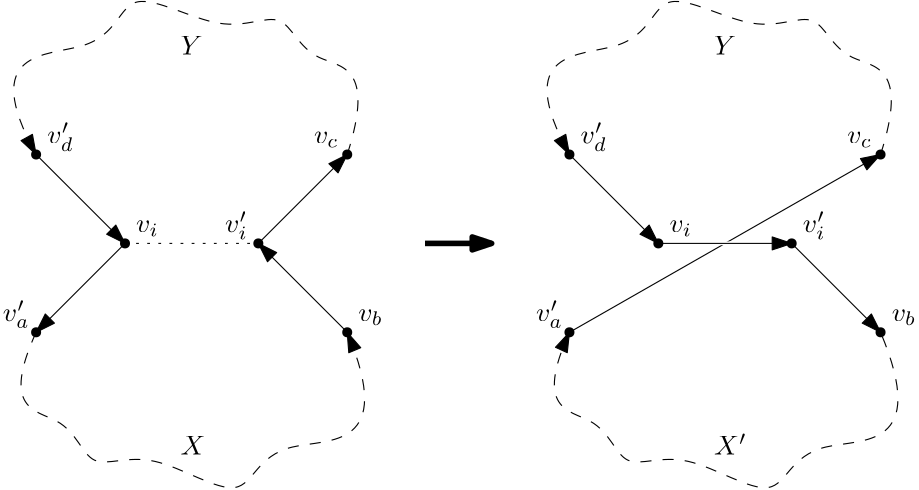<?xml version="1.0"?>
<!DOCTYPE ipe SYSTEM "ipe.dtd">
<ipe version="70218" creator="Ipe 7.2.24">
<info created="D:20240513111043" modified="D:20240513160730"/>
<ipestyle name="basic">
<symbol name="arrow/arc(spx)">
<path stroke="sym-stroke" fill="sym-stroke" pen="sym-pen">
0 0 m
-1 0.333 l
-1 -0.333 l
h
</path>
</symbol>
<symbol name="arrow/farc(spx)">
<path stroke="sym-stroke" fill="white" pen="sym-pen">
0 0 m
-1 0.333 l
-1 -0.333 l
h
</path>
</symbol>
<symbol name="arrow/ptarc(spx)">
<path stroke="sym-stroke" fill="sym-stroke" pen="sym-pen">
0 0 m
-1 0.333 l
-0.8 0 l
-1 -0.333 l
h
</path>
</symbol>
<symbol name="arrow/fptarc(spx)">
<path stroke="sym-stroke" fill="white" pen="sym-pen">
0 0 m
-1 0.333 l
-0.8 0 l
-1 -0.333 l
h
</path>
</symbol>
<symbol name="mark/circle(sx)" transformations="translations">
<path fill="sym-stroke">
0.6 0 0 0.6 0 0 e
0.4 0 0 0.4 0 0 e
</path>
</symbol>
<symbol name="mark/disk(sx)" transformations="translations">
<path fill="sym-stroke">
0.6 0 0 0.6 0 0 e
</path>
</symbol>
<symbol name="mark/fdisk(sfx)" transformations="translations">
<group>
<path fill="sym-fill">
0.5 0 0 0.5 0 0 e
</path>
<path fill="sym-stroke" fillrule="eofill">
0.6 0 0 0.6 0 0 e
0.4 0 0 0.4 0 0 e
</path>
</group>
</symbol>
<symbol name="mark/box(sx)" transformations="translations">
<path fill="sym-stroke" fillrule="eofill">
-0.6 -0.6 m
0.6 -0.6 l
0.6 0.6 l
-0.6 0.6 l
h
-0.4 -0.4 m
0.4 -0.4 l
0.4 0.4 l
-0.4 0.4 l
h
</path>
</symbol>
<symbol name="mark/square(sx)" transformations="translations">
<path fill="sym-stroke">
-0.6 -0.6 m
0.6 -0.6 l
0.6 0.6 l
-0.6 0.6 l
h
</path>
</symbol>
<symbol name="mark/fsquare(sfx)" transformations="translations">
<group>
<path fill="sym-fill">
-0.5 -0.5 m
0.5 -0.5 l
0.5 0.5 l
-0.5 0.5 l
h
</path>
<path fill="sym-stroke" fillrule="eofill">
-0.6 -0.6 m
0.6 -0.6 l
0.6 0.6 l
-0.6 0.6 l
h
-0.4 -0.4 m
0.4 -0.4 l
0.4 0.4 l
-0.4 0.4 l
h
</path>
</group>
</symbol>
<symbol name="mark/cross(sx)" transformations="translations">
<group>
<path fill="sym-stroke">
-0.43 -0.57 m
0.57 0.43 l
0.43 0.57 l
-0.57 -0.43 l
h
</path>
<path fill="sym-stroke">
-0.43 0.57 m
0.57 -0.43 l
0.43 -0.57 l
-0.57 0.43 l
h
</path>
</group>
</symbol>
<symbol name="arrow/fnormal(spx)">
<path stroke="sym-stroke" fill="white" pen="sym-pen">
0 0 m
-1 0.333 l
-1 -0.333 l
h
</path>
</symbol>
<symbol name="arrow/pointed(spx)">
<path stroke="sym-stroke" fill="sym-stroke" pen="sym-pen">
0 0 m
-1 0.333 l
-0.8 0 l
-1 -0.333 l
h
</path>
</symbol>
<symbol name="arrow/fpointed(spx)">
<path stroke="sym-stroke" fill="white" pen="sym-pen">
0 0 m
-1 0.333 l
-0.8 0 l
-1 -0.333 l
h
</path>
</symbol>
<symbol name="arrow/linear(spx)">
<path stroke="sym-stroke" pen="sym-pen">
-1 0.333 m
0 0 l
-1 -0.333 l
</path>
</symbol>
<symbol name="arrow/fdouble(spx)">
<path stroke="sym-stroke" fill="white" pen="sym-pen">
0 0 m
-1 0.333 l
-1 -0.333 l
h
-1 0 m
-2 0.333 l
-2 -0.333 l
h
</path>
</symbol>
<symbol name="arrow/double(spx)">
<path stroke="sym-stroke" fill="sym-stroke" pen="sym-pen">
0 0 m
-1 0.333 l
-1 -0.333 l
h
-1 0 m
-2 0.333 l
-2 -0.333 l
h
</path>
</symbol>
<symbol name="arrow/mid-normal(spx)">
<path stroke="sym-stroke" fill="sym-stroke" pen="sym-pen">
0.5 0 m
-0.5 0.333 l
-0.5 -0.333 l
h
</path>
</symbol>
<symbol name="arrow/mid-fnormal(spx)">
<path stroke="sym-stroke" fill="white" pen="sym-pen">
0.5 0 m
-0.5 0.333 l
-0.5 -0.333 l
h
</path>
</symbol>
<symbol name="arrow/mid-pointed(spx)">
<path stroke="sym-stroke" fill="sym-stroke" pen="sym-pen">
0.5 0 m
-0.5 0.333 l
-0.3 0 l
-0.5 -0.333 l
h
</path>
</symbol>
<symbol name="arrow/mid-fpointed(spx)">
<path stroke="sym-stroke" fill="white" pen="sym-pen">
0.5 0 m
-0.5 0.333 l
-0.3 0 l
-0.5 -0.333 l
h
</path>
</symbol>
<symbol name="arrow/mid-double(spx)">
<path stroke="sym-stroke" fill="sym-stroke" pen="sym-pen">
1 0 m
0 0.333 l
0 -0.333 l
h
0 0 m
-1 0.333 l
-1 -0.333 l
h
</path>
</symbol>
<symbol name="arrow/mid-fdouble(spx)">
<path stroke="sym-stroke" fill="white" pen="sym-pen">
1 0 m
0 0.333 l
0 -0.333 l
h
0 0 m
-1 0.333 l
-1 -0.333 l
h
</path>
</symbol>
<anglesize name="22.5 deg" value="22.5"/>
<anglesize name="30 deg" value="30"/>
<anglesize name="45 deg" value="45"/>
<anglesize name="60 deg" value="60"/>
<anglesize name="90 deg" value="90"/>
<arrowsize name="large" value="10"/>
<arrowsize name="small" value="5"/>
<arrowsize name="tiny" value="3"/>
<color name="blue" value="0 0 1"/>
<color name="brown" value="0.647 0.165 0.165"/>
<color name="darkblue" value="0 0 0.545"/>
<color name="darkcyan" value="0 0.545 0.545"/>
<color name="darkgray" value="0.663"/>
<color name="darkgreen" value="0 0.392 0"/>
<color name="darkmagenta" value="0.545 0 0.545"/>
<color name="darkorange" value="1 0.549 0"/>
<color name="darkred" value="0.545 0 0"/>
<color name="gold" value="1 0.843 0"/>
<color name="gray" value="0.745"/>
<color name="green" value="0 1 0"/>
<color name="lightblue" value="0.678 0.847 0.902"/>
<color name="lightcyan" value="0.878 1 1"/>
<color name="lightgray" value="0.827"/>
<color name="lightgreen" value="0.565 0.933 0.565"/>
<color name="lightyellow" value="1 1 0.878"/>
<color name="navy" value="0 0 0.502"/>
<color name="orange" value="1 0.647 0"/>
<color name="pink" value="1 0.753 0.796"/>
<color name="purple" value="0.627 0.125 0.941"/>
<color name="red" value="1 0 0"/>
<color name="seagreen" value="0.18 0.545 0.341"/>
<color name="turquoise" value="0.251 0.878 0.816"/>
<color name="violet" value="0.933 0.51 0.933"/>
<color name="yellow" value="1 1 0"/>
<dashstyle name="dash dot dotted" value="[4 2 1 2 1 2] 0"/>
<dashstyle name="dash dotted" value="[4 2 1 2] 0"/>
<dashstyle name="dashed" value="[4] 0"/>
<dashstyle name="dotted" value="[1 3] 0"/>
<gridsize name="10 pts (~3.5 mm)" value="10"/>
<gridsize name="14 pts (~5 mm)" value="14"/>
<gridsize name="16 pts (~6 mm)" value="16"/>
<gridsize name="20 pts (~7 mm)" value="20"/>
<gridsize name="28 pts (~10 mm)" value="28"/>
<gridsize name="32 pts (~12 mm)" value="32"/>
<gridsize name="4 pts" value="4"/>
<gridsize name="56 pts (~20 mm)" value="56"/>
<gridsize name="8 pts (~3 mm)" value="8"/>
<opacity name="10%" value="0.1"/>
<opacity name="30%" value="0.3"/>
<opacity name="50%" value="0.5"/>
<opacity name="75%" value="0.75"/>
<pen name="fat" value="1.2"/>
<pen name="heavier" value="0.8"/>
<pen name="ultrafat" value="2"/>
<symbolsize name="large" value="5"/>
<symbolsize name="small" value="2"/>
<symbolsize name="tiny" value="1.1"/>
<textsize name="Huge" value="\Huge"/>
<textsize name="LARGE" value="\LARGE"/>
<textsize name="Large" value="\Large"/>
<textsize name="footnote" value="\footnotesize"/>
<textsize name="huge" value="\huge"/>
<textsize name="large" value="\large"/>
<textsize name="small" value="\small"/>
<textsize name="tiny" value="\tiny"/>
<textstyle name="center" begin="\begin{center}" end="\end{center}"/>
<textstyle name="item" begin="\begin{itemize}\item{}" end="\end{itemize}"/>
<textstyle name="itemize" begin="\begin{itemize}" end="\end{itemize}"/>
<tiling name="falling" angle="-60" step="4" width="1"/>
<tiling name="rising" angle="30" step="4" width="1"/>
</ipestyle>
<page>
<layer name="alpha"/>
<view layers="alpha" active="alpha"/>
<use layer="alpha" name="mark/disk(sx)" pos="96 704" size="normal" stroke="black"/>
<use name="mark/disk(sx)" pos="144 704" size="normal" stroke="black"/>
<text matrix="1 0 0 1 -12 36" transformations="translations" pos="112 672" stroke="black" type="label" width="8.146" height="4.294" depth="1.49" valign="baseline" style="math">v_i</text>
<text matrix="1 0 0 1 20 36" transformations="translations" pos="112 672" stroke="black" type="label" width="8.146" height="7.493" depth="2.59" valign="baseline" style="math">v_i&apos;</text>
<use matrix="1 0 0 1 -32 32" name="mark/disk(sx)" pos="96 704" size="normal" stroke="black"/>
<use matrix="1 0 0 1 -32 -32" name="mark/disk(sx)" pos="96 704" size="normal" stroke="black"/>
<use matrix="1 0 0 1 80 32" name="mark/disk(sx)" pos="96 704" size="normal" stroke="black"/>
<use matrix="1 0 0 1 80 -32" name="mark/disk(sx)" pos="96 704" size="normal" stroke="black"/>
<path stroke="black" arrow="normal/normal">
144 704 m
176 736 l
</path>
<path stroke="black" arrow="normal/normal">
64 736 m
96 704 l
</path>
<path stroke="black" arrow="normal/normal">
96 704 m
64 672 l
</path>
<text matrix="1 0 0 1 -52 76" transformations="translations" pos="120 664" stroke="black" type="label" width="9.475" height="7.491" depth="2.82" valign="baseline" style="math">v_d&apos;</text>
<text matrix="1 0 0 1 -68 12" transformations="translations" pos="120 664" stroke="black" type="label" width="9.649" height="7.493" depth="2.46" valign="baseline" style="math">v_a&apos;</text>
<text matrix="1 0 0 1 44 76" transformations="translations" pos="120 664" stroke="black" type="label" width="8.888" height="4.294" depth="1.49" valign="baseline" style="math">v_c</text>
<text matrix="1 0 0 1 60 12" transformations="translations" pos="120 664" stroke="black" type="label" width="8.831" height="4.294" depth="1.49" valign="baseline" style="math">v_b</text>
<path stroke="black" rarrow="normal/normal">
144 704 m
176 672 l
</path>
<use matrix="1 0 0 1 192 0" name="mark/disk(sx)" pos="96 704" size="normal" stroke="black"/>
<use matrix="1 0 0 1 192 0" name="mark/disk(sx)" pos="144 704" size="normal" stroke="black"/>
<text matrix="1 0 0 1 180 36" transformations="translations" pos="112 672" stroke="black" type="label" width="8.146" height="4.294" depth="1.49" valign="baseline" style="math">v_i</text>
<text matrix="1 0 0 1 228 36" transformations="translations" pos="112 672" stroke="black" type="label" width="8.146" height="7.493" depth="2.59" valign="baseline" style="math">v_i&apos;</text>
<use matrix="1 0 0 1 160 32" name="mark/disk(sx)" pos="96 704" size="normal" stroke="black"/>
<use matrix="1 0 0 1 160 -32" name="mark/disk(sx)" pos="96 704" size="normal" stroke="black"/>
<use matrix="1 0 0 1 272 32" name="mark/disk(sx)" pos="96 704" size="normal" stroke="black"/>
<use matrix="1 0 0 1 272 -32" name="mark/disk(sx)" pos="96 704" size="normal" stroke="black"/>
<path stroke="black" arrow="normal/normal">
336 704 m
368 672 l
</path>
<path matrix="1 0 0 1 192 0" stroke="black" arrow="normal/normal">
64 736 m
96 704 l
</path>
<path stroke="black" rarrow="normal/normal">
368 736 m
256 672 l
</path>
<text matrix="1 0 0 1 140 76" transformations="translations" pos="120 664" stroke="black" type="label" width="9.475" height="7.491" depth="2.82" valign="baseline" style="math">v_d&apos;</text>
<text matrix="1 0 0 1 124 12" transformations="translations" pos="120 664" stroke="black" type="label" width="9.649" height="7.493" depth="2.46" valign="baseline" style="math">v_a&apos;</text>
<text matrix="1 0 0 1 236 76" transformations="translations" pos="120 664" stroke="black" type="label" width="8.888" height="4.294" depth="1.49" valign="baseline" style="math">v_c</text>
<text matrix="1 0 0 1 252 12" transformations="translations" pos="120 664" stroke="black" type="label" width="8.831" height="4.294" depth="1.49" valign="baseline" style="math">v_b</text>
<path stroke="black" dash="dotted">
96 704 m
144 704 l
</path>
<path matrix="1 0 0 1 -36 0" stroke="black" pen="ultrafat" arrow="normal/normal">
240 704 m
264 704 l
</path>
<path stroke="black" dash="dashed" arrow="normal/normal">
176 736 m
186.345 768.147
160.662 766.615
153.866 790.236
132.68 777.389
94.2276 799.888
92.9675 768.627
43.0963 774.027
64 736 c
</path>
<path matrix="0.773068 0 0 0.340909 70.5628 463.352" fill="white">
308 708 m
308 704 l
316 704 l
316 708 l
h
</path>
<path matrix="1 0 0 1 -64 0" stroke="black" arrow="normal/normal">
352 704 m
400 704 l
</path>
<path stroke="black" dash="dashed" arrow="normal/normal">
64 672 m
51.212 644.019
76.9407 644.015
82.3138 620.03
104.229 631.589
141.269 606.833
144.394 637.963
193.854 629.594
176 672 c
</path>
<path matrix="1 0 0 1 192 0" stroke="black" dash="dashed" arrow="normal/normal">
176 736 m
186.345 768.147
160.662 766.615
153.866 790.236
132.68 777.389
94.2276 799.888
92.9675 768.627
43.0963 774.027
64 736 c
</path>
<path matrix="1 0 0 1 192 0" stroke="black" dash="dashed" rarrow="normal/normal">
64 672 m
51.212 644.019
76.9407 644.015
82.3138 620.03
104.229 631.589
141.269 606.833
144.394 637.963
193.854 629.594
176 672 c
</path>
<text matrix="1 0 0 1 -4 -4" transformations="translations" pos="120 632" stroke="black" type="label" width="9.036" height="6.808" depth="0" valign="baseline" style="math">X</text>
<text matrix="1 0 0 1 188 -4" transformations="translations" pos="120 632" stroke="black" type="label" width="11.831" height="7.49" depth="0" valign="baseline" style="math">X&apos;</text>
<text matrix="1 0 0 1 -4 140" transformations="translations" pos="120 632" stroke="black" type="label" width="7.998" height="6.808" depth="0" valign="baseline" style="math">Y</text>
<text matrix="1 0 0 1 188 140" transformations="translations" pos="120 632" stroke="black" type="label" width="7.998" height="6.808" depth="0" valign="baseline" style="math">Y</text>
</page>
</ipe>
